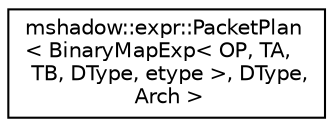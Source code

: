 digraph "Graphical Class Hierarchy"
{
 // LATEX_PDF_SIZE
  edge [fontname="Helvetica",fontsize="10",labelfontname="Helvetica",labelfontsize="10"];
  node [fontname="Helvetica",fontsize="10",shape=record];
  rankdir="LR";
  Node0 [label="mshadow::expr::PacketPlan\l\< BinaryMapExp\< OP, TA,\l TB, DType, etype \>, DType,\l Arch \>",height=0.2,width=0.4,color="black", fillcolor="white", style="filled",URL="$classmshadow_1_1expr_1_1PacketPlan_3_01BinaryMapExp_3_01OP_00_01TA_00_01TB_00_01DType_00_01etype_01_4_00_01DType_00_01Arch_01_4.html",tooltip=" "];
}
